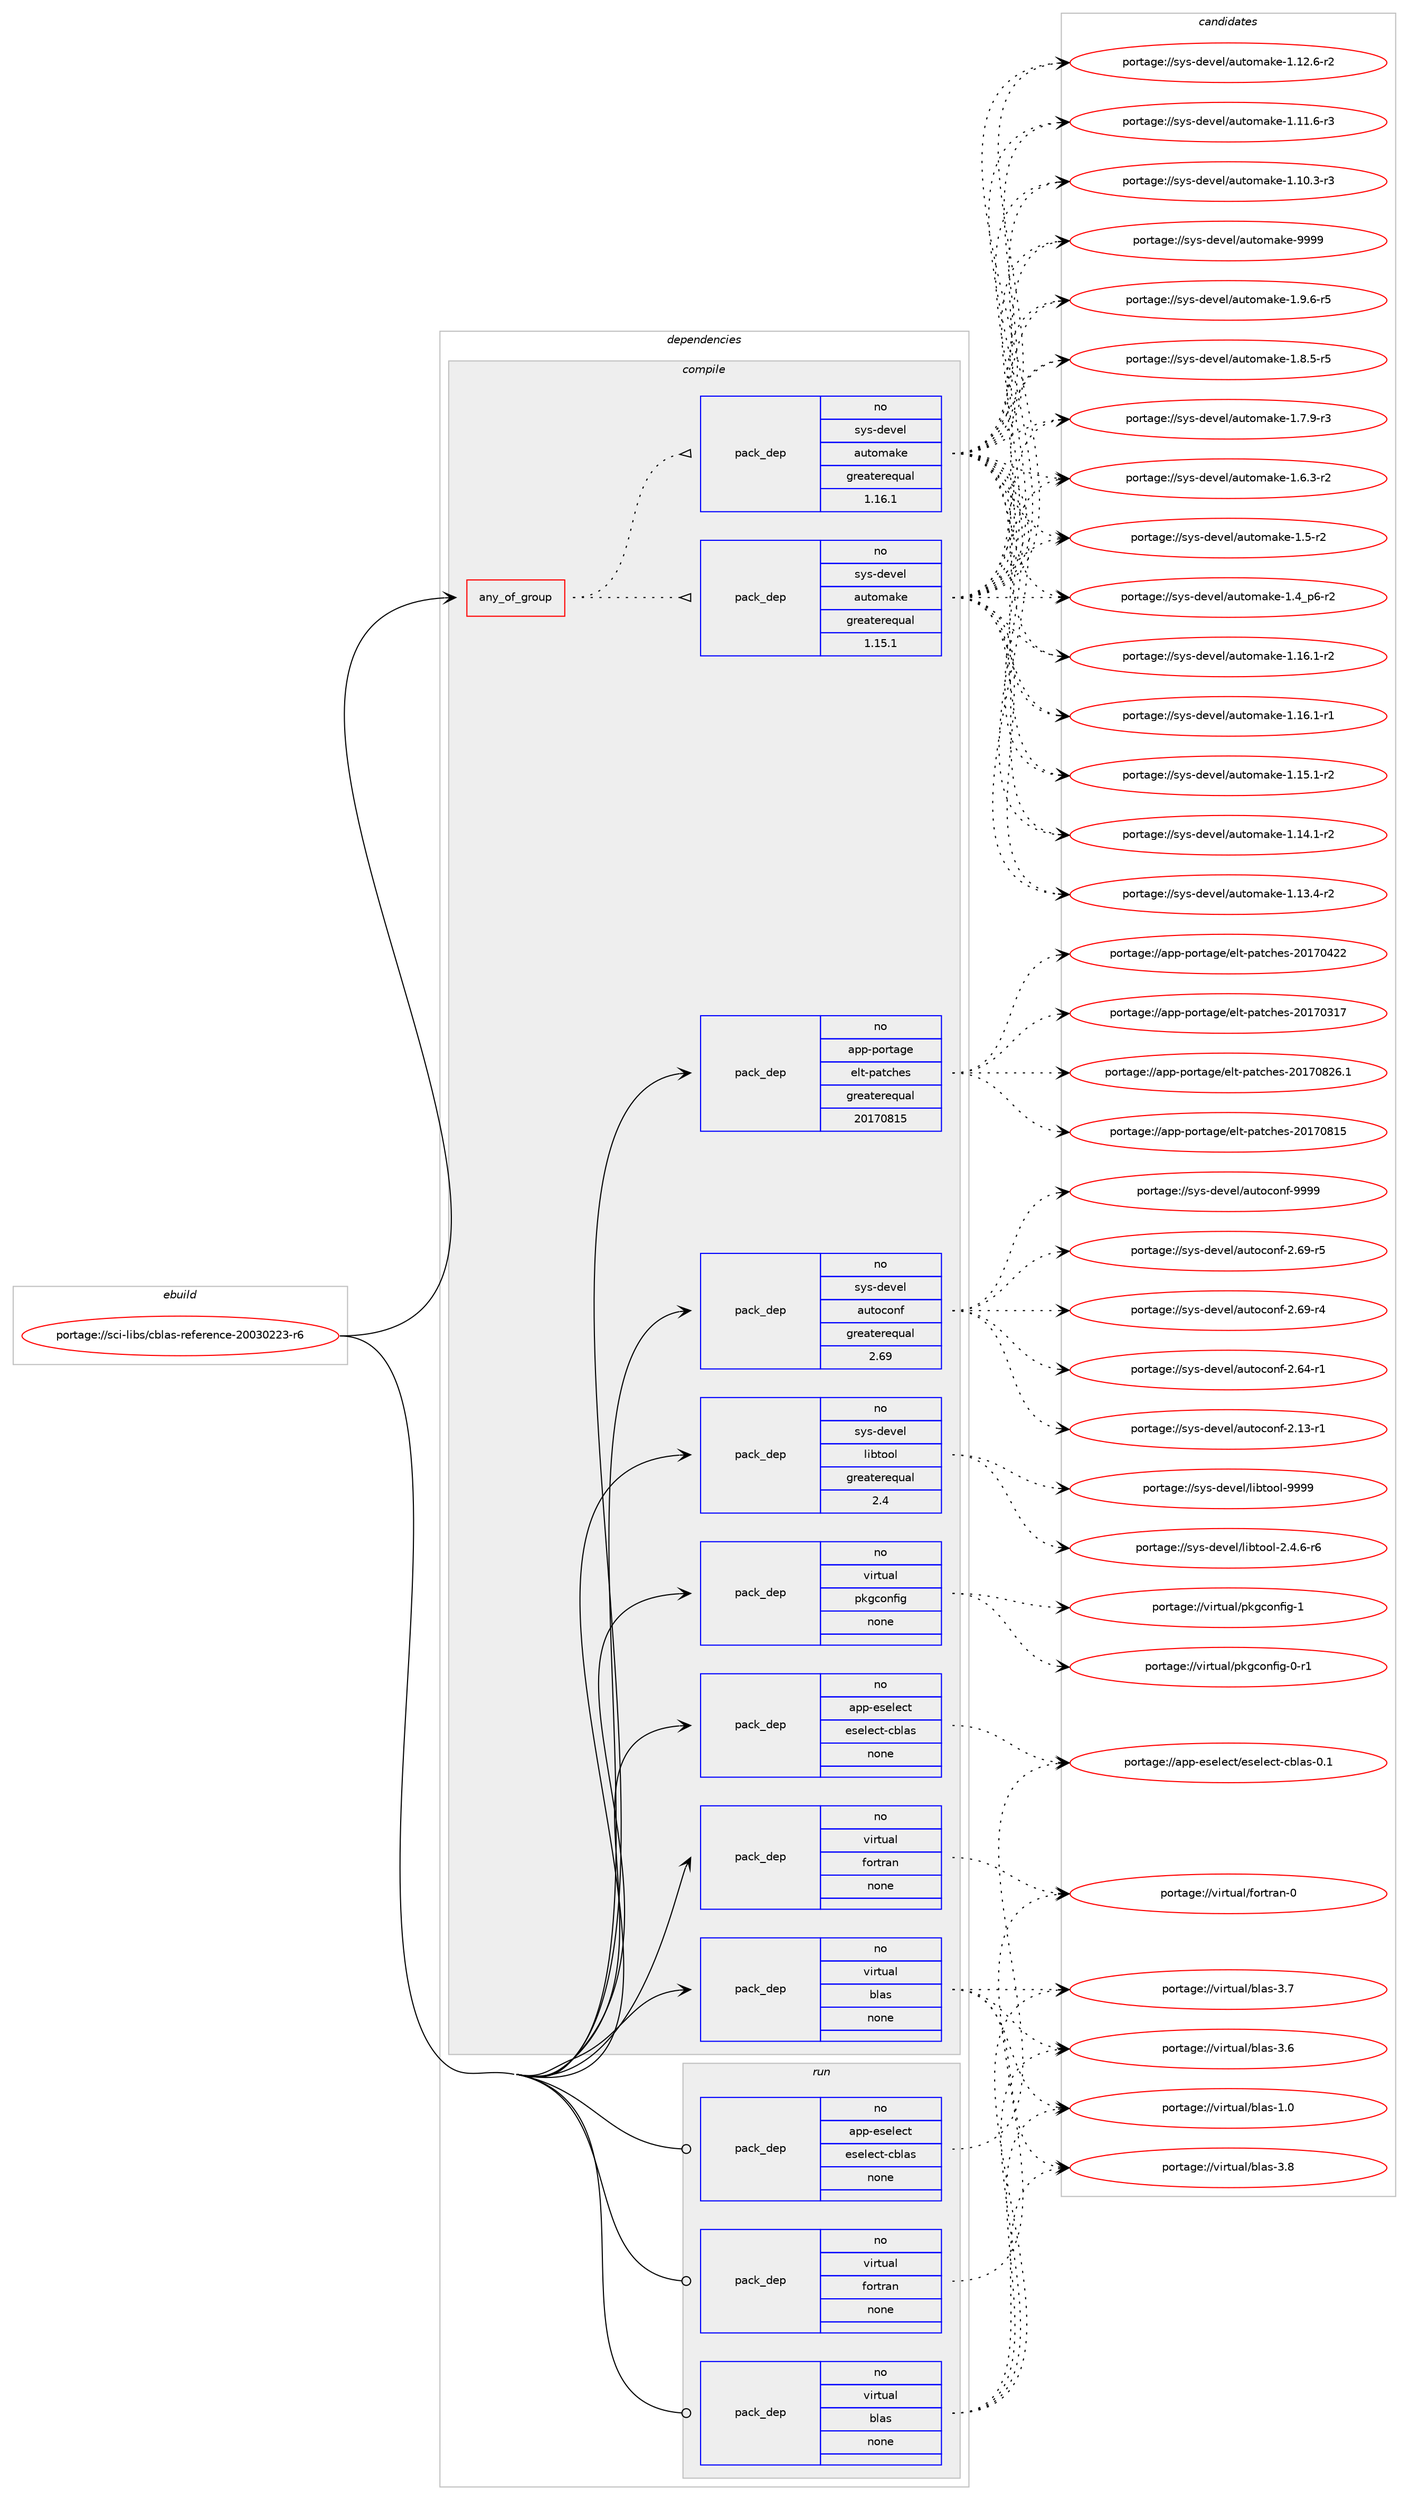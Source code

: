 digraph prolog {

# *************
# Graph options
# *************

newrank=true;
concentrate=true;
compound=true;
graph [rankdir=LR,fontname=Helvetica,fontsize=10,ranksep=1.5];#, ranksep=2.5, nodesep=0.2];
edge  [arrowhead=vee];
node  [fontname=Helvetica,fontsize=10];

# **********
# The ebuild
# **********

subgraph cluster_leftcol {
color=gray;
rank=same;
label=<<i>ebuild</i>>;
id [label="portage://sci-libs/cblas-reference-20030223-r6", color=red, width=4, href="../sci-libs/cblas-reference-20030223-r6.svg"];
}

# ****************
# The dependencies
# ****************

subgraph cluster_midcol {
color=gray;
label=<<i>dependencies</i>>;
subgraph cluster_compile {
fillcolor="#eeeeee";
style=filled;
label=<<i>compile</i>>;
subgraph any872 {
dependency40590 [label=<<TABLE BORDER="0" CELLBORDER="1" CELLSPACING="0" CELLPADDING="4"><TR><TD CELLPADDING="10">any_of_group</TD></TR></TABLE>>, shape=none, color=red];subgraph pack32247 {
dependency40591 [label=<<TABLE BORDER="0" CELLBORDER="1" CELLSPACING="0" CELLPADDING="4" WIDTH="220"><TR><TD ROWSPAN="6" CELLPADDING="30">pack_dep</TD></TR><TR><TD WIDTH="110">no</TD></TR><TR><TD>sys-devel</TD></TR><TR><TD>automake</TD></TR><TR><TD>greaterequal</TD></TR><TR><TD>1.16.1</TD></TR></TABLE>>, shape=none, color=blue];
}
dependency40590:e -> dependency40591:w [weight=20,style="dotted",arrowhead="oinv"];
subgraph pack32248 {
dependency40592 [label=<<TABLE BORDER="0" CELLBORDER="1" CELLSPACING="0" CELLPADDING="4" WIDTH="220"><TR><TD ROWSPAN="6" CELLPADDING="30">pack_dep</TD></TR><TR><TD WIDTH="110">no</TD></TR><TR><TD>sys-devel</TD></TR><TR><TD>automake</TD></TR><TR><TD>greaterequal</TD></TR><TR><TD>1.15.1</TD></TR></TABLE>>, shape=none, color=blue];
}
dependency40590:e -> dependency40592:w [weight=20,style="dotted",arrowhead="oinv"];
}
id:e -> dependency40590:w [weight=20,style="solid",arrowhead="vee"];
subgraph pack32249 {
dependency40593 [label=<<TABLE BORDER="0" CELLBORDER="1" CELLSPACING="0" CELLPADDING="4" WIDTH="220"><TR><TD ROWSPAN="6" CELLPADDING="30">pack_dep</TD></TR><TR><TD WIDTH="110">no</TD></TR><TR><TD>app-eselect</TD></TR><TR><TD>eselect-cblas</TD></TR><TR><TD>none</TD></TR><TR><TD></TD></TR></TABLE>>, shape=none, color=blue];
}
id:e -> dependency40593:w [weight=20,style="solid",arrowhead="vee"];
subgraph pack32250 {
dependency40594 [label=<<TABLE BORDER="0" CELLBORDER="1" CELLSPACING="0" CELLPADDING="4" WIDTH="220"><TR><TD ROWSPAN="6" CELLPADDING="30">pack_dep</TD></TR><TR><TD WIDTH="110">no</TD></TR><TR><TD>app-portage</TD></TR><TR><TD>elt-patches</TD></TR><TR><TD>greaterequal</TD></TR><TR><TD>20170815</TD></TR></TABLE>>, shape=none, color=blue];
}
id:e -> dependency40594:w [weight=20,style="solid",arrowhead="vee"];
subgraph pack32251 {
dependency40595 [label=<<TABLE BORDER="0" CELLBORDER="1" CELLSPACING="0" CELLPADDING="4" WIDTH="220"><TR><TD ROWSPAN="6" CELLPADDING="30">pack_dep</TD></TR><TR><TD WIDTH="110">no</TD></TR><TR><TD>sys-devel</TD></TR><TR><TD>autoconf</TD></TR><TR><TD>greaterequal</TD></TR><TR><TD>2.69</TD></TR></TABLE>>, shape=none, color=blue];
}
id:e -> dependency40595:w [weight=20,style="solid",arrowhead="vee"];
subgraph pack32252 {
dependency40596 [label=<<TABLE BORDER="0" CELLBORDER="1" CELLSPACING="0" CELLPADDING="4" WIDTH="220"><TR><TD ROWSPAN="6" CELLPADDING="30">pack_dep</TD></TR><TR><TD WIDTH="110">no</TD></TR><TR><TD>sys-devel</TD></TR><TR><TD>libtool</TD></TR><TR><TD>greaterequal</TD></TR><TR><TD>2.4</TD></TR></TABLE>>, shape=none, color=blue];
}
id:e -> dependency40596:w [weight=20,style="solid",arrowhead="vee"];
subgraph pack32253 {
dependency40597 [label=<<TABLE BORDER="0" CELLBORDER="1" CELLSPACING="0" CELLPADDING="4" WIDTH="220"><TR><TD ROWSPAN="6" CELLPADDING="30">pack_dep</TD></TR><TR><TD WIDTH="110">no</TD></TR><TR><TD>virtual</TD></TR><TR><TD>blas</TD></TR><TR><TD>none</TD></TR><TR><TD></TD></TR></TABLE>>, shape=none, color=blue];
}
id:e -> dependency40597:w [weight=20,style="solid",arrowhead="vee"];
subgraph pack32254 {
dependency40598 [label=<<TABLE BORDER="0" CELLBORDER="1" CELLSPACING="0" CELLPADDING="4" WIDTH="220"><TR><TD ROWSPAN="6" CELLPADDING="30">pack_dep</TD></TR><TR><TD WIDTH="110">no</TD></TR><TR><TD>virtual</TD></TR><TR><TD>fortran</TD></TR><TR><TD>none</TD></TR><TR><TD></TD></TR></TABLE>>, shape=none, color=blue];
}
id:e -> dependency40598:w [weight=20,style="solid",arrowhead="vee"];
subgraph pack32255 {
dependency40599 [label=<<TABLE BORDER="0" CELLBORDER="1" CELLSPACING="0" CELLPADDING="4" WIDTH="220"><TR><TD ROWSPAN="6" CELLPADDING="30">pack_dep</TD></TR><TR><TD WIDTH="110">no</TD></TR><TR><TD>virtual</TD></TR><TR><TD>pkgconfig</TD></TR><TR><TD>none</TD></TR><TR><TD></TD></TR></TABLE>>, shape=none, color=blue];
}
id:e -> dependency40599:w [weight=20,style="solid",arrowhead="vee"];
}
subgraph cluster_compileandrun {
fillcolor="#eeeeee";
style=filled;
label=<<i>compile and run</i>>;
}
subgraph cluster_run {
fillcolor="#eeeeee";
style=filled;
label=<<i>run</i>>;
subgraph pack32256 {
dependency40600 [label=<<TABLE BORDER="0" CELLBORDER="1" CELLSPACING="0" CELLPADDING="4" WIDTH="220"><TR><TD ROWSPAN="6" CELLPADDING="30">pack_dep</TD></TR><TR><TD WIDTH="110">no</TD></TR><TR><TD>app-eselect</TD></TR><TR><TD>eselect-cblas</TD></TR><TR><TD>none</TD></TR><TR><TD></TD></TR></TABLE>>, shape=none, color=blue];
}
id:e -> dependency40600:w [weight=20,style="solid",arrowhead="odot"];
subgraph pack32257 {
dependency40601 [label=<<TABLE BORDER="0" CELLBORDER="1" CELLSPACING="0" CELLPADDING="4" WIDTH="220"><TR><TD ROWSPAN="6" CELLPADDING="30">pack_dep</TD></TR><TR><TD WIDTH="110">no</TD></TR><TR><TD>virtual</TD></TR><TR><TD>blas</TD></TR><TR><TD>none</TD></TR><TR><TD></TD></TR></TABLE>>, shape=none, color=blue];
}
id:e -> dependency40601:w [weight=20,style="solid",arrowhead="odot"];
subgraph pack32258 {
dependency40602 [label=<<TABLE BORDER="0" CELLBORDER="1" CELLSPACING="0" CELLPADDING="4" WIDTH="220"><TR><TD ROWSPAN="6" CELLPADDING="30">pack_dep</TD></TR><TR><TD WIDTH="110">no</TD></TR><TR><TD>virtual</TD></TR><TR><TD>fortran</TD></TR><TR><TD>none</TD></TR><TR><TD></TD></TR></TABLE>>, shape=none, color=blue];
}
id:e -> dependency40602:w [weight=20,style="solid",arrowhead="odot"];
}
}

# **************
# The candidates
# **************

subgraph cluster_choices {
rank=same;
color=gray;
label=<<i>candidates</i>>;

subgraph choice32247 {
color=black;
nodesep=1;
choice115121115451001011181011084797117116111109971071014557575757 [label="portage://sys-devel/automake-9999", color=red, width=4,href="../sys-devel/automake-9999.svg"];
choice115121115451001011181011084797117116111109971071014549465746544511453 [label="portage://sys-devel/automake-1.9.6-r5", color=red, width=4,href="../sys-devel/automake-1.9.6-r5.svg"];
choice115121115451001011181011084797117116111109971071014549465646534511453 [label="portage://sys-devel/automake-1.8.5-r5", color=red, width=4,href="../sys-devel/automake-1.8.5-r5.svg"];
choice115121115451001011181011084797117116111109971071014549465546574511451 [label="portage://sys-devel/automake-1.7.9-r3", color=red, width=4,href="../sys-devel/automake-1.7.9-r3.svg"];
choice115121115451001011181011084797117116111109971071014549465446514511450 [label="portage://sys-devel/automake-1.6.3-r2", color=red, width=4,href="../sys-devel/automake-1.6.3-r2.svg"];
choice11512111545100101118101108479711711611110997107101454946534511450 [label="portage://sys-devel/automake-1.5-r2", color=red, width=4,href="../sys-devel/automake-1.5-r2.svg"];
choice115121115451001011181011084797117116111109971071014549465295112544511450 [label="portage://sys-devel/automake-1.4_p6-r2", color=red, width=4,href="../sys-devel/automake-1.4_p6-r2.svg"];
choice11512111545100101118101108479711711611110997107101454946495446494511450 [label="portage://sys-devel/automake-1.16.1-r2", color=red, width=4,href="../sys-devel/automake-1.16.1-r2.svg"];
choice11512111545100101118101108479711711611110997107101454946495446494511449 [label="portage://sys-devel/automake-1.16.1-r1", color=red, width=4,href="../sys-devel/automake-1.16.1-r1.svg"];
choice11512111545100101118101108479711711611110997107101454946495346494511450 [label="portage://sys-devel/automake-1.15.1-r2", color=red, width=4,href="../sys-devel/automake-1.15.1-r2.svg"];
choice11512111545100101118101108479711711611110997107101454946495246494511450 [label="portage://sys-devel/automake-1.14.1-r2", color=red, width=4,href="../sys-devel/automake-1.14.1-r2.svg"];
choice11512111545100101118101108479711711611110997107101454946495146524511450 [label="portage://sys-devel/automake-1.13.4-r2", color=red, width=4,href="../sys-devel/automake-1.13.4-r2.svg"];
choice11512111545100101118101108479711711611110997107101454946495046544511450 [label="portage://sys-devel/automake-1.12.6-r2", color=red, width=4,href="../sys-devel/automake-1.12.6-r2.svg"];
choice11512111545100101118101108479711711611110997107101454946494946544511451 [label="portage://sys-devel/automake-1.11.6-r3", color=red, width=4,href="../sys-devel/automake-1.11.6-r3.svg"];
choice11512111545100101118101108479711711611110997107101454946494846514511451 [label="portage://sys-devel/automake-1.10.3-r3", color=red, width=4,href="../sys-devel/automake-1.10.3-r3.svg"];
dependency40591:e -> choice115121115451001011181011084797117116111109971071014557575757:w [style=dotted,weight="100"];
dependency40591:e -> choice115121115451001011181011084797117116111109971071014549465746544511453:w [style=dotted,weight="100"];
dependency40591:e -> choice115121115451001011181011084797117116111109971071014549465646534511453:w [style=dotted,weight="100"];
dependency40591:e -> choice115121115451001011181011084797117116111109971071014549465546574511451:w [style=dotted,weight="100"];
dependency40591:e -> choice115121115451001011181011084797117116111109971071014549465446514511450:w [style=dotted,weight="100"];
dependency40591:e -> choice11512111545100101118101108479711711611110997107101454946534511450:w [style=dotted,weight="100"];
dependency40591:e -> choice115121115451001011181011084797117116111109971071014549465295112544511450:w [style=dotted,weight="100"];
dependency40591:e -> choice11512111545100101118101108479711711611110997107101454946495446494511450:w [style=dotted,weight="100"];
dependency40591:e -> choice11512111545100101118101108479711711611110997107101454946495446494511449:w [style=dotted,weight="100"];
dependency40591:e -> choice11512111545100101118101108479711711611110997107101454946495346494511450:w [style=dotted,weight="100"];
dependency40591:e -> choice11512111545100101118101108479711711611110997107101454946495246494511450:w [style=dotted,weight="100"];
dependency40591:e -> choice11512111545100101118101108479711711611110997107101454946495146524511450:w [style=dotted,weight="100"];
dependency40591:e -> choice11512111545100101118101108479711711611110997107101454946495046544511450:w [style=dotted,weight="100"];
dependency40591:e -> choice11512111545100101118101108479711711611110997107101454946494946544511451:w [style=dotted,weight="100"];
dependency40591:e -> choice11512111545100101118101108479711711611110997107101454946494846514511451:w [style=dotted,weight="100"];
}
subgraph choice32248 {
color=black;
nodesep=1;
choice115121115451001011181011084797117116111109971071014557575757 [label="portage://sys-devel/automake-9999", color=red, width=4,href="../sys-devel/automake-9999.svg"];
choice115121115451001011181011084797117116111109971071014549465746544511453 [label="portage://sys-devel/automake-1.9.6-r5", color=red, width=4,href="../sys-devel/automake-1.9.6-r5.svg"];
choice115121115451001011181011084797117116111109971071014549465646534511453 [label="portage://sys-devel/automake-1.8.5-r5", color=red, width=4,href="../sys-devel/automake-1.8.5-r5.svg"];
choice115121115451001011181011084797117116111109971071014549465546574511451 [label="portage://sys-devel/automake-1.7.9-r3", color=red, width=4,href="../sys-devel/automake-1.7.9-r3.svg"];
choice115121115451001011181011084797117116111109971071014549465446514511450 [label="portage://sys-devel/automake-1.6.3-r2", color=red, width=4,href="../sys-devel/automake-1.6.3-r2.svg"];
choice11512111545100101118101108479711711611110997107101454946534511450 [label="portage://sys-devel/automake-1.5-r2", color=red, width=4,href="../sys-devel/automake-1.5-r2.svg"];
choice115121115451001011181011084797117116111109971071014549465295112544511450 [label="portage://sys-devel/automake-1.4_p6-r2", color=red, width=4,href="../sys-devel/automake-1.4_p6-r2.svg"];
choice11512111545100101118101108479711711611110997107101454946495446494511450 [label="portage://sys-devel/automake-1.16.1-r2", color=red, width=4,href="../sys-devel/automake-1.16.1-r2.svg"];
choice11512111545100101118101108479711711611110997107101454946495446494511449 [label="portage://sys-devel/automake-1.16.1-r1", color=red, width=4,href="../sys-devel/automake-1.16.1-r1.svg"];
choice11512111545100101118101108479711711611110997107101454946495346494511450 [label="portage://sys-devel/automake-1.15.1-r2", color=red, width=4,href="../sys-devel/automake-1.15.1-r2.svg"];
choice11512111545100101118101108479711711611110997107101454946495246494511450 [label="portage://sys-devel/automake-1.14.1-r2", color=red, width=4,href="../sys-devel/automake-1.14.1-r2.svg"];
choice11512111545100101118101108479711711611110997107101454946495146524511450 [label="portage://sys-devel/automake-1.13.4-r2", color=red, width=4,href="../sys-devel/automake-1.13.4-r2.svg"];
choice11512111545100101118101108479711711611110997107101454946495046544511450 [label="portage://sys-devel/automake-1.12.6-r2", color=red, width=4,href="../sys-devel/automake-1.12.6-r2.svg"];
choice11512111545100101118101108479711711611110997107101454946494946544511451 [label="portage://sys-devel/automake-1.11.6-r3", color=red, width=4,href="../sys-devel/automake-1.11.6-r3.svg"];
choice11512111545100101118101108479711711611110997107101454946494846514511451 [label="portage://sys-devel/automake-1.10.3-r3", color=red, width=4,href="../sys-devel/automake-1.10.3-r3.svg"];
dependency40592:e -> choice115121115451001011181011084797117116111109971071014557575757:w [style=dotted,weight="100"];
dependency40592:e -> choice115121115451001011181011084797117116111109971071014549465746544511453:w [style=dotted,weight="100"];
dependency40592:e -> choice115121115451001011181011084797117116111109971071014549465646534511453:w [style=dotted,weight="100"];
dependency40592:e -> choice115121115451001011181011084797117116111109971071014549465546574511451:w [style=dotted,weight="100"];
dependency40592:e -> choice115121115451001011181011084797117116111109971071014549465446514511450:w [style=dotted,weight="100"];
dependency40592:e -> choice11512111545100101118101108479711711611110997107101454946534511450:w [style=dotted,weight="100"];
dependency40592:e -> choice115121115451001011181011084797117116111109971071014549465295112544511450:w [style=dotted,weight="100"];
dependency40592:e -> choice11512111545100101118101108479711711611110997107101454946495446494511450:w [style=dotted,weight="100"];
dependency40592:e -> choice11512111545100101118101108479711711611110997107101454946495446494511449:w [style=dotted,weight="100"];
dependency40592:e -> choice11512111545100101118101108479711711611110997107101454946495346494511450:w [style=dotted,weight="100"];
dependency40592:e -> choice11512111545100101118101108479711711611110997107101454946495246494511450:w [style=dotted,weight="100"];
dependency40592:e -> choice11512111545100101118101108479711711611110997107101454946495146524511450:w [style=dotted,weight="100"];
dependency40592:e -> choice11512111545100101118101108479711711611110997107101454946495046544511450:w [style=dotted,weight="100"];
dependency40592:e -> choice11512111545100101118101108479711711611110997107101454946494946544511451:w [style=dotted,weight="100"];
dependency40592:e -> choice11512111545100101118101108479711711611110997107101454946494846514511451:w [style=dotted,weight="100"];
}
subgraph choice32249 {
color=black;
nodesep=1;
choice97112112451011151011081019911647101115101108101991164599981089711545484649 [label="portage://app-eselect/eselect-cblas-0.1", color=red, width=4,href="../app-eselect/eselect-cblas-0.1.svg"];
dependency40593:e -> choice97112112451011151011081019911647101115101108101991164599981089711545484649:w [style=dotted,weight="100"];
}
subgraph choice32250 {
color=black;
nodesep=1;
choice971121124511211111411697103101471011081164511297116991041011154550484955485650544649 [label="portage://app-portage/elt-patches-20170826.1", color=red, width=4,href="../app-portage/elt-patches-20170826.1.svg"];
choice97112112451121111141169710310147101108116451129711699104101115455048495548564953 [label="portage://app-portage/elt-patches-20170815", color=red, width=4,href="../app-portage/elt-patches-20170815.svg"];
choice97112112451121111141169710310147101108116451129711699104101115455048495548525050 [label="portage://app-portage/elt-patches-20170422", color=red, width=4,href="../app-portage/elt-patches-20170422.svg"];
choice97112112451121111141169710310147101108116451129711699104101115455048495548514955 [label="portage://app-portage/elt-patches-20170317", color=red, width=4,href="../app-portage/elt-patches-20170317.svg"];
dependency40594:e -> choice971121124511211111411697103101471011081164511297116991041011154550484955485650544649:w [style=dotted,weight="100"];
dependency40594:e -> choice97112112451121111141169710310147101108116451129711699104101115455048495548564953:w [style=dotted,weight="100"];
dependency40594:e -> choice97112112451121111141169710310147101108116451129711699104101115455048495548525050:w [style=dotted,weight="100"];
dependency40594:e -> choice97112112451121111141169710310147101108116451129711699104101115455048495548514955:w [style=dotted,weight="100"];
}
subgraph choice32251 {
color=black;
nodesep=1;
choice115121115451001011181011084797117116111991111101024557575757 [label="portage://sys-devel/autoconf-9999", color=red, width=4,href="../sys-devel/autoconf-9999.svg"];
choice1151211154510010111810110847971171161119911111010245504654574511453 [label="portage://sys-devel/autoconf-2.69-r5", color=red, width=4,href="../sys-devel/autoconf-2.69-r5.svg"];
choice1151211154510010111810110847971171161119911111010245504654574511452 [label="portage://sys-devel/autoconf-2.69-r4", color=red, width=4,href="../sys-devel/autoconf-2.69-r4.svg"];
choice1151211154510010111810110847971171161119911111010245504654524511449 [label="portage://sys-devel/autoconf-2.64-r1", color=red, width=4,href="../sys-devel/autoconf-2.64-r1.svg"];
choice1151211154510010111810110847971171161119911111010245504649514511449 [label="portage://sys-devel/autoconf-2.13-r1", color=red, width=4,href="../sys-devel/autoconf-2.13-r1.svg"];
dependency40595:e -> choice115121115451001011181011084797117116111991111101024557575757:w [style=dotted,weight="100"];
dependency40595:e -> choice1151211154510010111810110847971171161119911111010245504654574511453:w [style=dotted,weight="100"];
dependency40595:e -> choice1151211154510010111810110847971171161119911111010245504654574511452:w [style=dotted,weight="100"];
dependency40595:e -> choice1151211154510010111810110847971171161119911111010245504654524511449:w [style=dotted,weight="100"];
dependency40595:e -> choice1151211154510010111810110847971171161119911111010245504649514511449:w [style=dotted,weight="100"];
}
subgraph choice32252 {
color=black;
nodesep=1;
choice1151211154510010111810110847108105981161111111084557575757 [label="portage://sys-devel/libtool-9999", color=red, width=4,href="../sys-devel/libtool-9999.svg"];
choice1151211154510010111810110847108105981161111111084550465246544511454 [label="portage://sys-devel/libtool-2.4.6-r6", color=red, width=4,href="../sys-devel/libtool-2.4.6-r6.svg"];
dependency40596:e -> choice1151211154510010111810110847108105981161111111084557575757:w [style=dotted,weight="100"];
dependency40596:e -> choice1151211154510010111810110847108105981161111111084550465246544511454:w [style=dotted,weight="100"];
}
subgraph choice32253 {
color=black;
nodesep=1;
choice1181051141161179710847981089711545514656 [label="portage://virtual/blas-3.8", color=red, width=4,href="../virtual/blas-3.8.svg"];
choice1181051141161179710847981089711545514655 [label="portage://virtual/blas-3.7", color=red, width=4,href="../virtual/blas-3.7.svg"];
choice1181051141161179710847981089711545514654 [label="portage://virtual/blas-3.6", color=red, width=4,href="../virtual/blas-3.6.svg"];
choice1181051141161179710847981089711545494648 [label="portage://virtual/blas-1.0", color=red, width=4,href="../virtual/blas-1.0.svg"];
dependency40597:e -> choice1181051141161179710847981089711545514656:w [style=dotted,weight="100"];
dependency40597:e -> choice1181051141161179710847981089711545514655:w [style=dotted,weight="100"];
dependency40597:e -> choice1181051141161179710847981089711545514654:w [style=dotted,weight="100"];
dependency40597:e -> choice1181051141161179710847981089711545494648:w [style=dotted,weight="100"];
}
subgraph choice32254 {
color=black;
nodesep=1;
choice1181051141161179710847102111114116114971104548 [label="portage://virtual/fortran-0", color=red, width=4,href="../virtual/fortran-0.svg"];
dependency40598:e -> choice1181051141161179710847102111114116114971104548:w [style=dotted,weight="100"];
}
subgraph choice32255 {
color=black;
nodesep=1;
choice1181051141161179710847112107103991111101021051034549 [label="portage://virtual/pkgconfig-1", color=red, width=4,href="../virtual/pkgconfig-1.svg"];
choice11810511411611797108471121071039911111010210510345484511449 [label="portage://virtual/pkgconfig-0-r1", color=red, width=4,href="../virtual/pkgconfig-0-r1.svg"];
dependency40599:e -> choice1181051141161179710847112107103991111101021051034549:w [style=dotted,weight="100"];
dependency40599:e -> choice11810511411611797108471121071039911111010210510345484511449:w [style=dotted,weight="100"];
}
subgraph choice32256 {
color=black;
nodesep=1;
choice97112112451011151011081019911647101115101108101991164599981089711545484649 [label="portage://app-eselect/eselect-cblas-0.1", color=red, width=4,href="../app-eselect/eselect-cblas-0.1.svg"];
dependency40600:e -> choice97112112451011151011081019911647101115101108101991164599981089711545484649:w [style=dotted,weight="100"];
}
subgraph choice32257 {
color=black;
nodesep=1;
choice1181051141161179710847981089711545514656 [label="portage://virtual/blas-3.8", color=red, width=4,href="../virtual/blas-3.8.svg"];
choice1181051141161179710847981089711545514655 [label="portage://virtual/blas-3.7", color=red, width=4,href="../virtual/blas-3.7.svg"];
choice1181051141161179710847981089711545514654 [label="portage://virtual/blas-3.6", color=red, width=4,href="../virtual/blas-3.6.svg"];
choice1181051141161179710847981089711545494648 [label="portage://virtual/blas-1.0", color=red, width=4,href="../virtual/blas-1.0.svg"];
dependency40601:e -> choice1181051141161179710847981089711545514656:w [style=dotted,weight="100"];
dependency40601:e -> choice1181051141161179710847981089711545514655:w [style=dotted,weight="100"];
dependency40601:e -> choice1181051141161179710847981089711545514654:w [style=dotted,weight="100"];
dependency40601:e -> choice1181051141161179710847981089711545494648:w [style=dotted,weight="100"];
}
subgraph choice32258 {
color=black;
nodesep=1;
choice1181051141161179710847102111114116114971104548 [label="portage://virtual/fortran-0", color=red, width=4,href="../virtual/fortran-0.svg"];
dependency40602:e -> choice1181051141161179710847102111114116114971104548:w [style=dotted,weight="100"];
}
}

}
